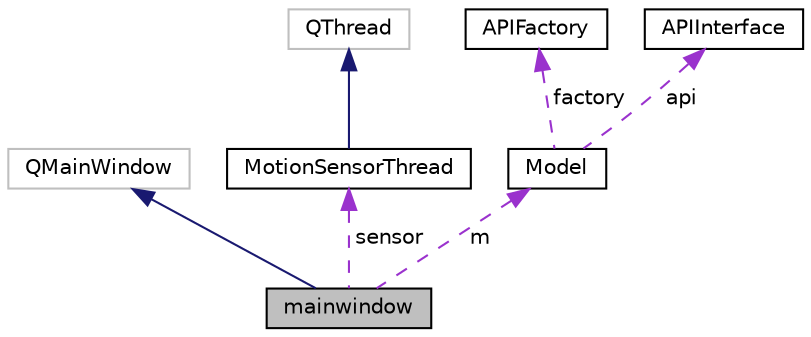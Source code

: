 digraph "mainwindow"
{
 // LATEX_PDF_SIZE
  edge [fontname="Helvetica",fontsize="10",labelfontname="Helvetica",labelfontsize="10"];
  node [fontname="Helvetica",fontsize="10",shape=record];
  Node1 [label="mainwindow",height=0.2,width=0.4,color="black", fillcolor="grey75", style="filled", fontcolor="black",tooltip="User Interface class that is driven by data sent from hardware & APIs Class implements button trigger..."];
  Node2 -> Node1 [dir="back",color="midnightblue",fontsize="10",style="solid",fontname="Helvetica"];
  Node2 [label="QMainWindow",height=0.2,width=0.4,color="grey75", fillcolor="white", style="filled",tooltip=" "];
  Node3 -> Node1 [dir="back",color="darkorchid3",fontsize="10",style="dashed",label=" sensor" ,fontname="Helvetica"];
  Node3 [label="MotionSensorThread",height=0.2,width=0.4,color="black", fillcolor="white", style="filled",URL="$classMotionSensorThread.html",tooltip="Class used to interface Raspberry Pi with Passive Infrared (PIR) motion sensor readings from the Ardu..."];
  Node4 -> Node3 [dir="back",color="midnightblue",fontsize="10",style="solid",fontname="Helvetica"];
  Node4 [label="QThread",height=0.2,width=0.4,color="grey75", fillcolor="white", style="filled",tooltip=" "];
  Node5 -> Node1 [dir="back",color="darkorchid3",fontsize="10",style="dashed",label=" m" ,fontname="Helvetica"];
  Node5 [label="Model",height=0.2,width=0.4,color="black", fillcolor="white", style="filled",URL="$classModel.html",tooltip="Class used to handle data processing Class generates an API object using the APIFactory Class & then ..."];
  Node6 -> Node5 [dir="back",color="darkorchid3",fontsize="10",style="dashed",label=" factory" ,fontname="Helvetica"];
  Node6 [label="APIFactory",height=0.2,width=0.4,color="black", fillcolor="white", style="filled",URL="$classAPIFactory.html",tooltip="API Factory to return types of API objects depending on what client requested Class uses string passe..."];
  Node7 -> Node5 [dir="back",color="darkorchid3",fontsize="10",style="dashed",label=" api" ,fontname="Helvetica"];
  Node7 [label="APIInterface",height=0.2,width=0.4,color="black", fillcolor="white", style="filled",URL="$classAPIInterface.html",tooltip="Interface to define general API object Different types of API objects implement interface (evident by..."];
}
